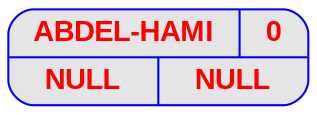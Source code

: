 digraph prenoms {
	node [
		fontname  = "Arial bold" 
		fontsize  = "14"
		fontcolor = "red"
		style     = "rounded, filled"
		shape     = "record"
		fillcolor = "grey90"
		color     = "blue"
		width     = "2"
	]

	edge [
		color     = "blue"
	]

	"ABDEL-HAMI" [label = "{{<c> ABDEL-HAMI | <b> 0} | { <g> | <d>}}"];
	"ABDEL-HAMI" [label = "{{<c> ABDEL-HAMI | <b> 0} | { <g> NULL | <d> NULL}}"];
}
